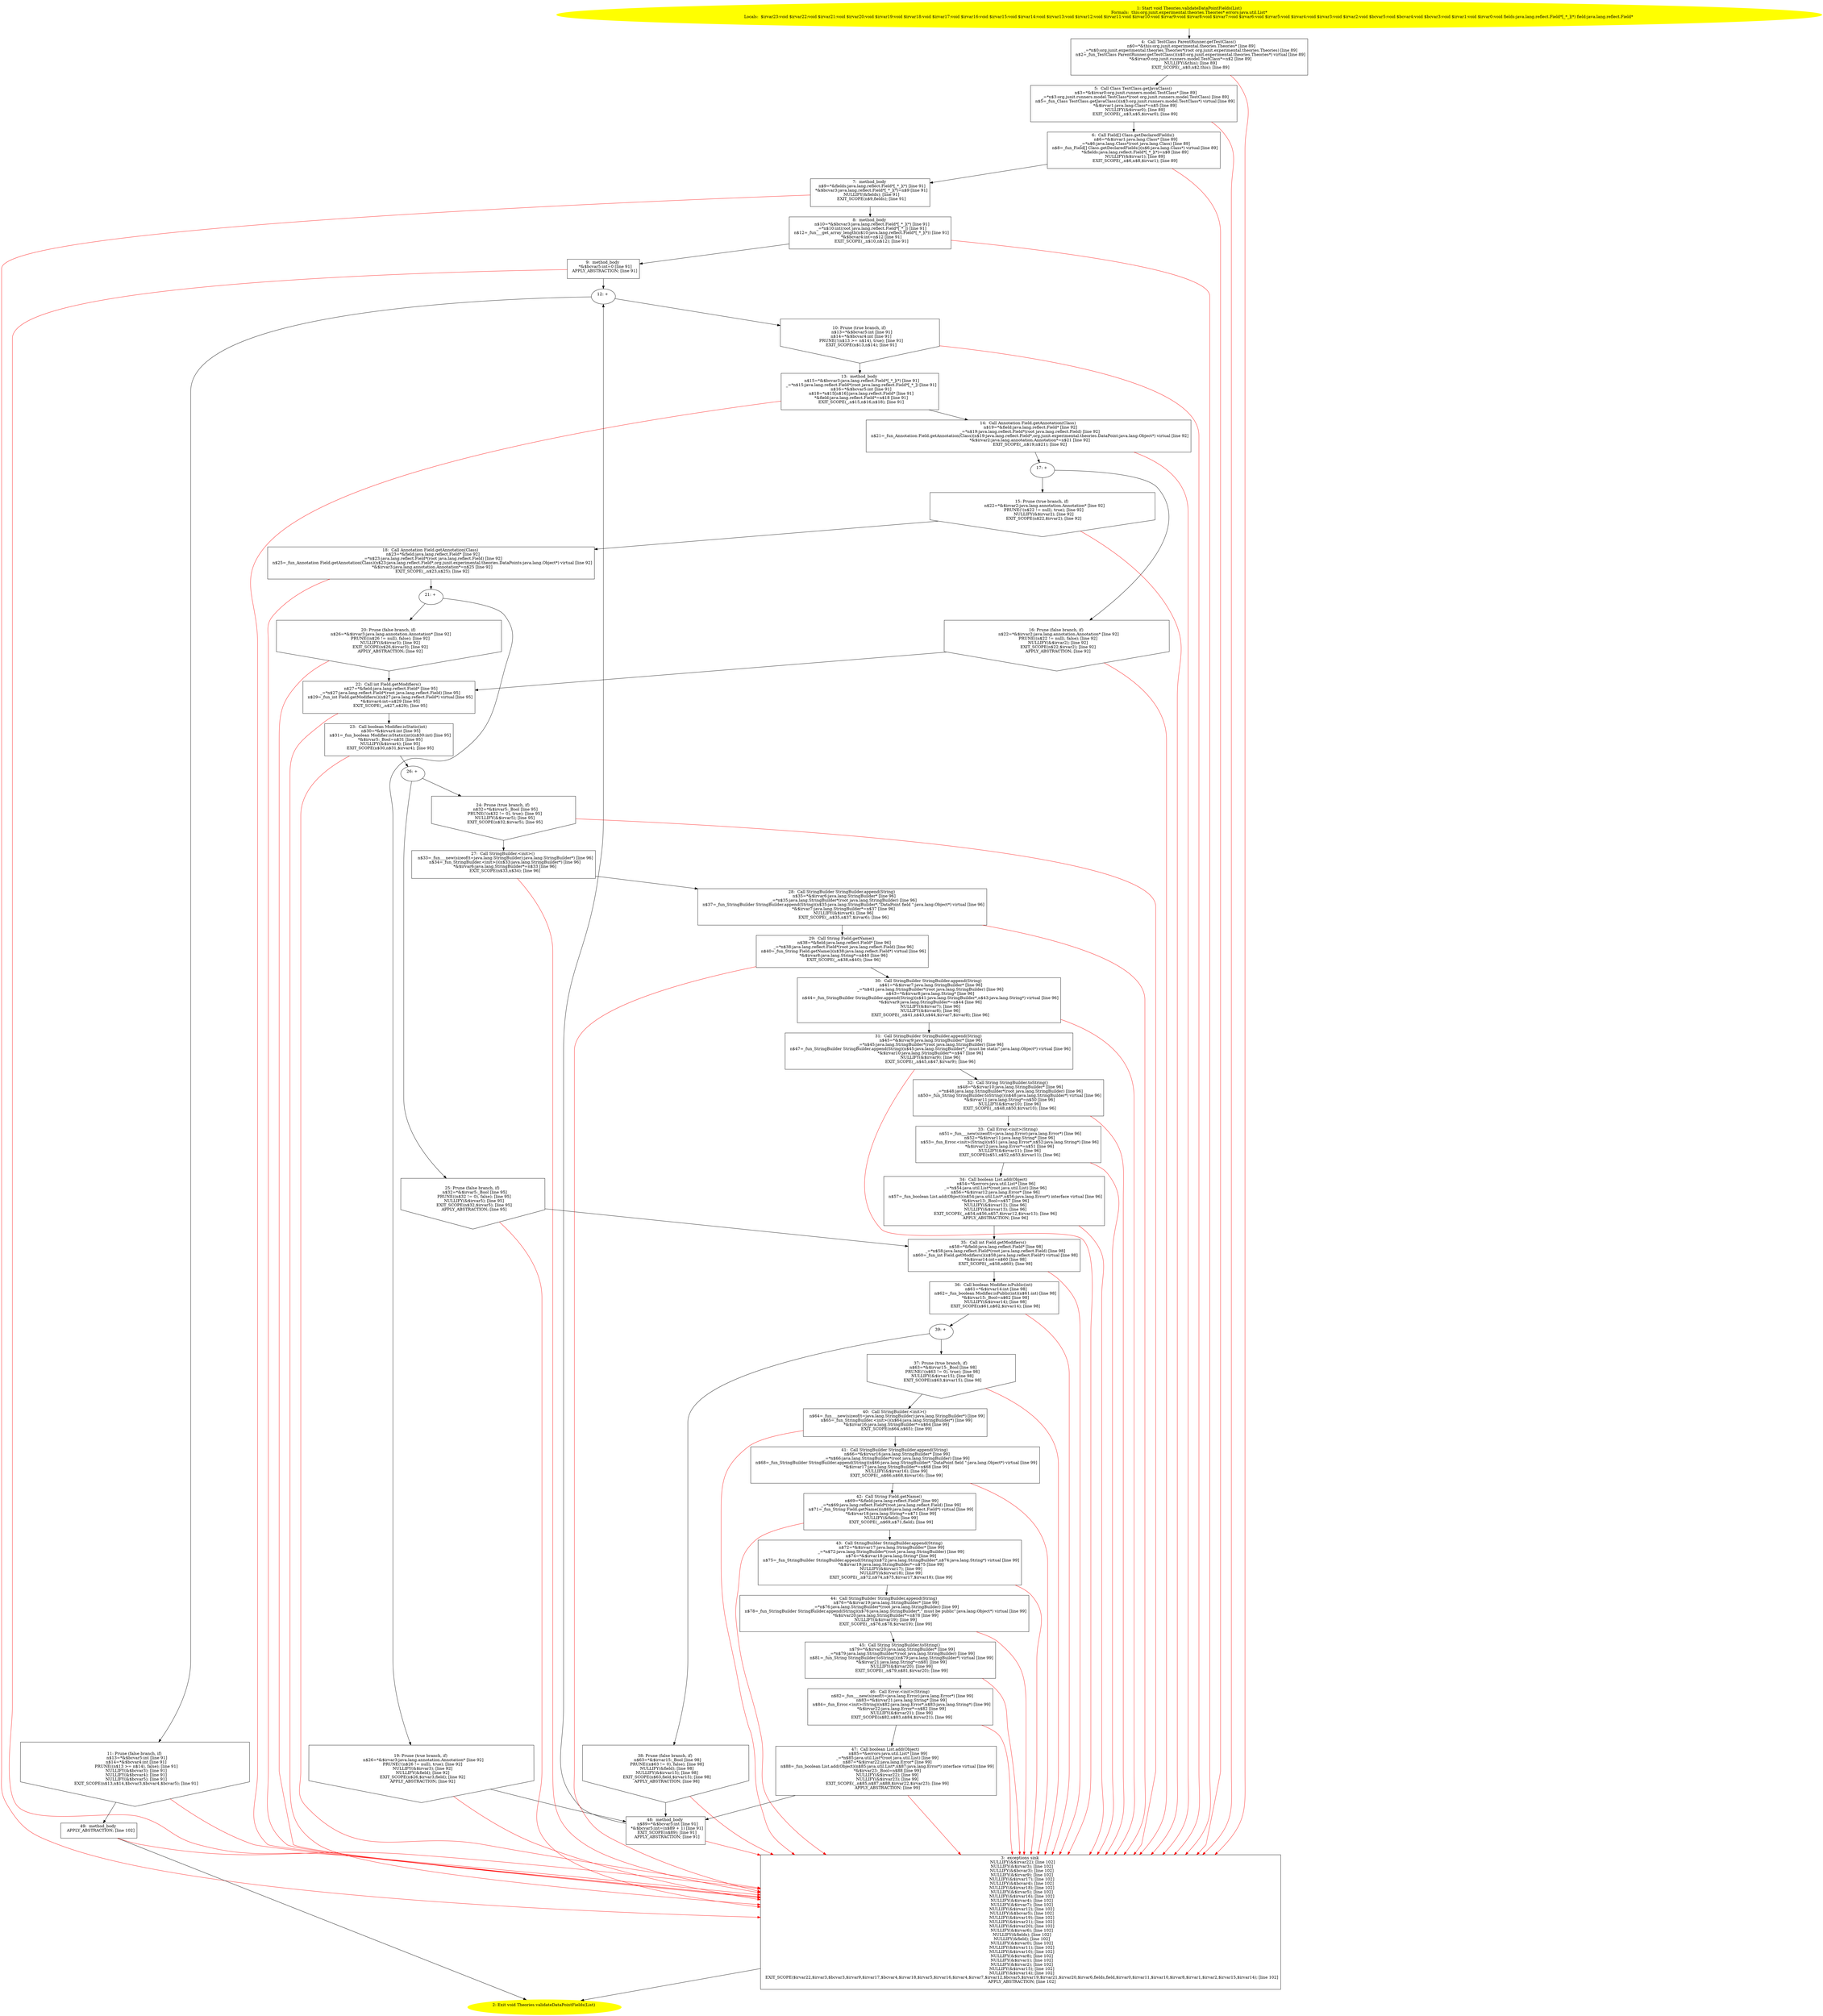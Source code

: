 /* @generated */
digraph cfg {
"org.junit.experimental.theories.Theories.validateDataPointFields(java.util.List):void.6a3f9ba61f1249be3d4357ea736ed35d_1" [label="1: Start void Theories.validateDataPointFields(List)\nFormals:  this:org.junit.experimental.theories.Theories* errors:java.util.List*\nLocals:  $irvar23:void $irvar22:void $irvar21:void $irvar20:void $irvar19:void $irvar18:void $irvar17:void $irvar16:void $irvar15:void $irvar14:void $irvar13:void $irvar12:void $irvar11:void $irvar10:void $irvar9:void $irvar8:void $irvar7:void $irvar6:void $irvar5:void $irvar4:void $irvar3:void $irvar2:void $bcvar5:void $bcvar4:void $bcvar3:void $irvar1:void $irvar0:void fields:java.lang.reflect.Field*[_*_](*) field:java.lang.reflect.Field* \n  " color=yellow style=filled]
	

	 "org.junit.experimental.theories.Theories.validateDataPointFields(java.util.List):void.6a3f9ba61f1249be3d4357ea736ed35d_1" -> "org.junit.experimental.theories.Theories.validateDataPointFields(java.util.List):void.6a3f9ba61f1249be3d4357ea736ed35d_4" ;
"org.junit.experimental.theories.Theories.validateDataPointFields(java.util.List):void.6a3f9ba61f1249be3d4357ea736ed35d_2" [label="2: Exit void Theories.validateDataPointFields(List) \n  " color=yellow style=filled]
	

"org.junit.experimental.theories.Theories.validateDataPointFields(java.util.List):void.6a3f9ba61f1249be3d4357ea736ed35d_3" [label="3:  exceptions sink \n   NULLIFY(&$irvar22); [line 102]\n  NULLIFY(&$irvar3); [line 102]\n  NULLIFY(&$bcvar3); [line 102]\n  NULLIFY(&$irvar9); [line 102]\n  NULLIFY(&$irvar17); [line 102]\n  NULLIFY(&$bcvar4); [line 102]\n  NULLIFY(&$irvar18); [line 102]\n  NULLIFY(&$irvar5); [line 102]\n  NULLIFY(&$irvar16); [line 102]\n  NULLIFY(&$irvar4); [line 102]\n  NULLIFY(&$irvar7); [line 102]\n  NULLIFY(&$irvar12); [line 102]\n  NULLIFY(&$bcvar5); [line 102]\n  NULLIFY(&$irvar19); [line 102]\n  NULLIFY(&$irvar21); [line 102]\n  NULLIFY(&$irvar20); [line 102]\n  NULLIFY(&$irvar6); [line 102]\n  NULLIFY(&fields); [line 102]\n  NULLIFY(&field); [line 102]\n  NULLIFY(&$irvar0); [line 102]\n  NULLIFY(&$irvar11); [line 102]\n  NULLIFY(&$irvar10); [line 102]\n  NULLIFY(&$irvar8); [line 102]\n  NULLIFY(&$irvar1); [line 102]\n  NULLIFY(&$irvar2); [line 102]\n  NULLIFY(&$irvar15); [line 102]\n  NULLIFY(&$irvar14); [line 102]\n  EXIT_SCOPE($irvar22,$irvar3,$bcvar3,$irvar9,$irvar17,$bcvar4,$irvar18,$irvar5,$irvar16,$irvar4,$irvar7,$irvar12,$bcvar5,$irvar19,$irvar21,$irvar20,$irvar6,fields,field,$irvar0,$irvar11,$irvar10,$irvar8,$irvar1,$irvar2,$irvar15,$irvar14); [line 102]\n  APPLY_ABSTRACTION; [line 102]\n " shape="box"]
	

	 "org.junit.experimental.theories.Theories.validateDataPointFields(java.util.List):void.6a3f9ba61f1249be3d4357ea736ed35d_3" -> "org.junit.experimental.theories.Theories.validateDataPointFields(java.util.List):void.6a3f9ba61f1249be3d4357ea736ed35d_2" ;
"org.junit.experimental.theories.Theories.validateDataPointFields(java.util.List):void.6a3f9ba61f1249be3d4357ea736ed35d_4" [label="4:  Call TestClass ParentRunner.getTestClass() \n   n$0=*&this:org.junit.experimental.theories.Theories* [line 89]\n  _=*n$0:org.junit.experimental.theories.Theories*(root org.junit.experimental.theories.Theories) [line 89]\n  n$2=_fun_TestClass ParentRunner.getTestClass()(n$0:org.junit.experimental.theories.Theories*) virtual [line 89]\n  *&$irvar0:org.junit.runners.model.TestClass*=n$2 [line 89]\n  NULLIFY(&this); [line 89]\n  EXIT_SCOPE(_,n$0,n$2,this); [line 89]\n " shape="box"]
	

	 "org.junit.experimental.theories.Theories.validateDataPointFields(java.util.List):void.6a3f9ba61f1249be3d4357ea736ed35d_4" -> "org.junit.experimental.theories.Theories.validateDataPointFields(java.util.List):void.6a3f9ba61f1249be3d4357ea736ed35d_5" ;
	 "org.junit.experimental.theories.Theories.validateDataPointFields(java.util.List):void.6a3f9ba61f1249be3d4357ea736ed35d_4" -> "org.junit.experimental.theories.Theories.validateDataPointFields(java.util.List):void.6a3f9ba61f1249be3d4357ea736ed35d_3" [color="red" ];
"org.junit.experimental.theories.Theories.validateDataPointFields(java.util.List):void.6a3f9ba61f1249be3d4357ea736ed35d_5" [label="5:  Call Class TestClass.getJavaClass() \n   n$3=*&$irvar0:org.junit.runners.model.TestClass* [line 89]\n  _=*n$3:org.junit.runners.model.TestClass*(root org.junit.runners.model.TestClass) [line 89]\n  n$5=_fun_Class TestClass.getJavaClass()(n$3:org.junit.runners.model.TestClass*) virtual [line 89]\n  *&$irvar1:java.lang.Class*=n$5 [line 89]\n  NULLIFY(&$irvar0); [line 89]\n  EXIT_SCOPE(_,n$3,n$5,$irvar0); [line 89]\n " shape="box"]
	

	 "org.junit.experimental.theories.Theories.validateDataPointFields(java.util.List):void.6a3f9ba61f1249be3d4357ea736ed35d_5" -> "org.junit.experimental.theories.Theories.validateDataPointFields(java.util.List):void.6a3f9ba61f1249be3d4357ea736ed35d_6" ;
	 "org.junit.experimental.theories.Theories.validateDataPointFields(java.util.List):void.6a3f9ba61f1249be3d4357ea736ed35d_5" -> "org.junit.experimental.theories.Theories.validateDataPointFields(java.util.List):void.6a3f9ba61f1249be3d4357ea736ed35d_3" [color="red" ];
"org.junit.experimental.theories.Theories.validateDataPointFields(java.util.List):void.6a3f9ba61f1249be3d4357ea736ed35d_6" [label="6:  Call Field[] Class.getDeclaredFields() \n   n$6=*&$irvar1:java.lang.Class* [line 89]\n  _=*n$6:java.lang.Class*(root java.lang.Class) [line 89]\n  n$8=_fun_Field[] Class.getDeclaredFields()(n$6:java.lang.Class*) virtual [line 89]\n  *&fields:java.lang.reflect.Field*[_*_](*)=n$8 [line 89]\n  NULLIFY(&$irvar1); [line 89]\n  EXIT_SCOPE(_,n$6,n$8,$irvar1); [line 89]\n " shape="box"]
	

	 "org.junit.experimental.theories.Theories.validateDataPointFields(java.util.List):void.6a3f9ba61f1249be3d4357ea736ed35d_6" -> "org.junit.experimental.theories.Theories.validateDataPointFields(java.util.List):void.6a3f9ba61f1249be3d4357ea736ed35d_7" ;
	 "org.junit.experimental.theories.Theories.validateDataPointFields(java.util.List):void.6a3f9ba61f1249be3d4357ea736ed35d_6" -> "org.junit.experimental.theories.Theories.validateDataPointFields(java.util.List):void.6a3f9ba61f1249be3d4357ea736ed35d_3" [color="red" ];
"org.junit.experimental.theories.Theories.validateDataPointFields(java.util.List):void.6a3f9ba61f1249be3d4357ea736ed35d_7" [label="7:  method_body \n   n$9=*&fields:java.lang.reflect.Field*[_*_](*) [line 91]\n  *&$bcvar3:java.lang.reflect.Field*[_*_](*)=n$9 [line 91]\n  NULLIFY(&fields); [line 91]\n  EXIT_SCOPE(n$9,fields); [line 91]\n " shape="box"]
	

	 "org.junit.experimental.theories.Theories.validateDataPointFields(java.util.List):void.6a3f9ba61f1249be3d4357ea736ed35d_7" -> "org.junit.experimental.theories.Theories.validateDataPointFields(java.util.List):void.6a3f9ba61f1249be3d4357ea736ed35d_8" ;
	 "org.junit.experimental.theories.Theories.validateDataPointFields(java.util.List):void.6a3f9ba61f1249be3d4357ea736ed35d_7" -> "org.junit.experimental.theories.Theories.validateDataPointFields(java.util.List):void.6a3f9ba61f1249be3d4357ea736ed35d_3" [color="red" ];
"org.junit.experimental.theories.Theories.validateDataPointFields(java.util.List):void.6a3f9ba61f1249be3d4357ea736ed35d_8" [label="8:  method_body \n   n$10=*&$bcvar3:java.lang.reflect.Field*[_*_](*) [line 91]\n  _=*n$10:int(root java.lang.reflect.Field*[_*_]) [line 91]\n  n$12=_fun___get_array_length(n$10:java.lang.reflect.Field*[_*_](*)) [line 91]\n  *&$bcvar4:int=n$12 [line 91]\n  EXIT_SCOPE(_,n$10,n$12); [line 91]\n " shape="box"]
	

	 "org.junit.experimental.theories.Theories.validateDataPointFields(java.util.List):void.6a3f9ba61f1249be3d4357ea736ed35d_8" -> "org.junit.experimental.theories.Theories.validateDataPointFields(java.util.List):void.6a3f9ba61f1249be3d4357ea736ed35d_9" ;
	 "org.junit.experimental.theories.Theories.validateDataPointFields(java.util.List):void.6a3f9ba61f1249be3d4357ea736ed35d_8" -> "org.junit.experimental.theories.Theories.validateDataPointFields(java.util.List):void.6a3f9ba61f1249be3d4357ea736ed35d_3" [color="red" ];
"org.junit.experimental.theories.Theories.validateDataPointFields(java.util.List):void.6a3f9ba61f1249be3d4357ea736ed35d_9" [label="9:  method_body \n   *&$bcvar5:int=0 [line 91]\n  APPLY_ABSTRACTION; [line 91]\n " shape="box"]
	

	 "org.junit.experimental.theories.Theories.validateDataPointFields(java.util.List):void.6a3f9ba61f1249be3d4357ea736ed35d_9" -> "org.junit.experimental.theories.Theories.validateDataPointFields(java.util.List):void.6a3f9ba61f1249be3d4357ea736ed35d_12" ;
	 "org.junit.experimental.theories.Theories.validateDataPointFields(java.util.List):void.6a3f9ba61f1249be3d4357ea736ed35d_9" -> "org.junit.experimental.theories.Theories.validateDataPointFields(java.util.List):void.6a3f9ba61f1249be3d4357ea736ed35d_3" [color="red" ];
"org.junit.experimental.theories.Theories.validateDataPointFields(java.util.List):void.6a3f9ba61f1249be3d4357ea736ed35d_10" [label="10: Prune (true branch, if) \n   n$13=*&$bcvar5:int [line 91]\n  n$14=*&$bcvar4:int [line 91]\n  PRUNE(!(n$13 >= n$14), true); [line 91]\n  EXIT_SCOPE(n$13,n$14); [line 91]\n " shape="invhouse"]
	

	 "org.junit.experimental.theories.Theories.validateDataPointFields(java.util.List):void.6a3f9ba61f1249be3d4357ea736ed35d_10" -> "org.junit.experimental.theories.Theories.validateDataPointFields(java.util.List):void.6a3f9ba61f1249be3d4357ea736ed35d_13" ;
	 "org.junit.experimental.theories.Theories.validateDataPointFields(java.util.List):void.6a3f9ba61f1249be3d4357ea736ed35d_10" -> "org.junit.experimental.theories.Theories.validateDataPointFields(java.util.List):void.6a3f9ba61f1249be3d4357ea736ed35d_3" [color="red" ];
"org.junit.experimental.theories.Theories.validateDataPointFields(java.util.List):void.6a3f9ba61f1249be3d4357ea736ed35d_11" [label="11: Prune (false branch, if) \n   n$13=*&$bcvar5:int [line 91]\n  n$14=*&$bcvar4:int [line 91]\n  PRUNE((n$13 >= n$14), false); [line 91]\n  NULLIFY(&$bcvar3); [line 91]\n  NULLIFY(&$bcvar4); [line 91]\n  NULLIFY(&$bcvar5); [line 91]\n  EXIT_SCOPE(n$13,n$14,$bcvar3,$bcvar4,$bcvar5); [line 91]\n " shape="invhouse"]
	

	 "org.junit.experimental.theories.Theories.validateDataPointFields(java.util.List):void.6a3f9ba61f1249be3d4357ea736ed35d_11" -> "org.junit.experimental.theories.Theories.validateDataPointFields(java.util.List):void.6a3f9ba61f1249be3d4357ea736ed35d_49" ;
	 "org.junit.experimental.theories.Theories.validateDataPointFields(java.util.List):void.6a3f9ba61f1249be3d4357ea736ed35d_11" -> "org.junit.experimental.theories.Theories.validateDataPointFields(java.util.List):void.6a3f9ba61f1249be3d4357ea736ed35d_3" [color="red" ];
"org.junit.experimental.theories.Theories.validateDataPointFields(java.util.List):void.6a3f9ba61f1249be3d4357ea736ed35d_12" [label="12: + \n  " ]
	

	 "org.junit.experimental.theories.Theories.validateDataPointFields(java.util.List):void.6a3f9ba61f1249be3d4357ea736ed35d_12" -> "org.junit.experimental.theories.Theories.validateDataPointFields(java.util.List):void.6a3f9ba61f1249be3d4357ea736ed35d_10" ;
	 "org.junit.experimental.theories.Theories.validateDataPointFields(java.util.List):void.6a3f9ba61f1249be3d4357ea736ed35d_12" -> "org.junit.experimental.theories.Theories.validateDataPointFields(java.util.List):void.6a3f9ba61f1249be3d4357ea736ed35d_11" ;
"org.junit.experimental.theories.Theories.validateDataPointFields(java.util.List):void.6a3f9ba61f1249be3d4357ea736ed35d_13" [label="13:  method_body \n   n$15=*&$bcvar3:java.lang.reflect.Field*[_*_](*) [line 91]\n  _=*n$15:java.lang.reflect.Field*(root java.lang.reflect.Field*[_*_]) [line 91]\n  n$16=*&$bcvar5:int [line 91]\n  n$18=*n$15[n$16]:java.lang.reflect.Field* [line 91]\n  *&field:java.lang.reflect.Field*=n$18 [line 91]\n  EXIT_SCOPE(_,n$15,n$16,n$18); [line 91]\n " shape="box"]
	

	 "org.junit.experimental.theories.Theories.validateDataPointFields(java.util.List):void.6a3f9ba61f1249be3d4357ea736ed35d_13" -> "org.junit.experimental.theories.Theories.validateDataPointFields(java.util.List):void.6a3f9ba61f1249be3d4357ea736ed35d_14" ;
	 "org.junit.experimental.theories.Theories.validateDataPointFields(java.util.List):void.6a3f9ba61f1249be3d4357ea736ed35d_13" -> "org.junit.experimental.theories.Theories.validateDataPointFields(java.util.List):void.6a3f9ba61f1249be3d4357ea736ed35d_3" [color="red" ];
"org.junit.experimental.theories.Theories.validateDataPointFields(java.util.List):void.6a3f9ba61f1249be3d4357ea736ed35d_14" [label="14:  Call Annotation Field.getAnnotation(Class) \n   n$19=*&field:java.lang.reflect.Field* [line 92]\n  _=*n$19:java.lang.reflect.Field*(root java.lang.reflect.Field) [line 92]\n  n$21=_fun_Annotation Field.getAnnotation(Class)(n$19:java.lang.reflect.Field*,org.junit.experimental.theories.DataPoint:java.lang.Object*) virtual [line 92]\n  *&$irvar2:java.lang.annotation.Annotation*=n$21 [line 92]\n  EXIT_SCOPE(_,n$19,n$21); [line 92]\n " shape="box"]
	

	 "org.junit.experimental.theories.Theories.validateDataPointFields(java.util.List):void.6a3f9ba61f1249be3d4357ea736ed35d_14" -> "org.junit.experimental.theories.Theories.validateDataPointFields(java.util.List):void.6a3f9ba61f1249be3d4357ea736ed35d_17" ;
	 "org.junit.experimental.theories.Theories.validateDataPointFields(java.util.List):void.6a3f9ba61f1249be3d4357ea736ed35d_14" -> "org.junit.experimental.theories.Theories.validateDataPointFields(java.util.List):void.6a3f9ba61f1249be3d4357ea736ed35d_3" [color="red" ];
"org.junit.experimental.theories.Theories.validateDataPointFields(java.util.List):void.6a3f9ba61f1249be3d4357ea736ed35d_15" [label="15: Prune (true branch, if) \n   n$22=*&$irvar2:java.lang.annotation.Annotation* [line 92]\n  PRUNE(!(n$22 != null), true); [line 92]\n  NULLIFY(&$irvar2); [line 92]\n  EXIT_SCOPE(n$22,$irvar2); [line 92]\n " shape="invhouse"]
	

	 "org.junit.experimental.theories.Theories.validateDataPointFields(java.util.List):void.6a3f9ba61f1249be3d4357ea736ed35d_15" -> "org.junit.experimental.theories.Theories.validateDataPointFields(java.util.List):void.6a3f9ba61f1249be3d4357ea736ed35d_18" ;
	 "org.junit.experimental.theories.Theories.validateDataPointFields(java.util.List):void.6a3f9ba61f1249be3d4357ea736ed35d_15" -> "org.junit.experimental.theories.Theories.validateDataPointFields(java.util.List):void.6a3f9ba61f1249be3d4357ea736ed35d_3" [color="red" ];
"org.junit.experimental.theories.Theories.validateDataPointFields(java.util.List):void.6a3f9ba61f1249be3d4357ea736ed35d_16" [label="16: Prune (false branch, if) \n   n$22=*&$irvar2:java.lang.annotation.Annotation* [line 92]\n  PRUNE((n$22 != null), false); [line 92]\n  NULLIFY(&$irvar2); [line 92]\n  EXIT_SCOPE(n$22,$irvar2); [line 92]\n  APPLY_ABSTRACTION; [line 92]\n " shape="invhouse"]
	

	 "org.junit.experimental.theories.Theories.validateDataPointFields(java.util.List):void.6a3f9ba61f1249be3d4357ea736ed35d_16" -> "org.junit.experimental.theories.Theories.validateDataPointFields(java.util.List):void.6a3f9ba61f1249be3d4357ea736ed35d_22" ;
	 "org.junit.experimental.theories.Theories.validateDataPointFields(java.util.List):void.6a3f9ba61f1249be3d4357ea736ed35d_16" -> "org.junit.experimental.theories.Theories.validateDataPointFields(java.util.List):void.6a3f9ba61f1249be3d4357ea736ed35d_3" [color="red" ];
"org.junit.experimental.theories.Theories.validateDataPointFields(java.util.List):void.6a3f9ba61f1249be3d4357ea736ed35d_17" [label="17: + \n  " ]
	

	 "org.junit.experimental.theories.Theories.validateDataPointFields(java.util.List):void.6a3f9ba61f1249be3d4357ea736ed35d_17" -> "org.junit.experimental.theories.Theories.validateDataPointFields(java.util.List):void.6a3f9ba61f1249be3d4357ea736ed35d_15" ;
	 "org.junit.experimental.theories.Theories.validateDataPointFields(java.util.List):void.6a3f9ba61f1249be3d4357ea736ed35d_17" -> "org.junit.experimental.theories.Theories.validateDataPointFields(java.util.List):void.6a3f9ba61f1249be3d4357ea736ed35d_16" ;
"org.junit.experimental.theories.Theories.validateDataPointFields(java.util.List):void.6a3f9ba61f1249be3d4357ea736ed35d_18" [label="18:  Call Annotation Field.getAnnotation(Class) \n   n$23=*&field:java.lang.reflect.Field* [line 92]\n  _=*n$23:java.lang.reflect.Field*(root java.lang.reflect.Field) [line 92]\n  n$25=_fun_Annotation Field.getAnnotation(Class)(n$23:java.lang.reflect.Field*,org.junit.experimental.theories.DataPoints:java.lang.Object*) virtual [line 92]\n  *&$irvar3:java.lang.annotation.Annotation*=n$25 [line 92]\n  EXIT_SCOPE(_,n$23,n$25); [line 92]\n " shape="box"]
	

	 "org.junit.experimental.theories.Theories.validateDataPointFields(java.util.List):void.6a3f9ba61f1249be3d4357ea736ed35d_18" -> "org.junit.experimental.theories.Theories.validateDataPointFields(java.util.List):void.6a3f9ba61f1249be3d4357ea736ed35d_21" ;
	 "org.junit.experimental.theories.Theories.validateDataPointFields(java.util.List):void.6a3f9ba61f1249be3d4357ea736ed35d_18" -> "org.junit.experimental.theories.Theories.validateDataPointFields(java.util.List):void.6a3f9ba61f1249be3d4357ea736ed35d_3" [color="red" ];
"org.junit.experimental.theories.Theories.validateDataPointFields(java.util.List):void.6a3f9ba61f1249be3d4357ea736ed35d_19" [label="19: Prune (true branch, if) \n   n$26=*&$irvar3:java.lang.annotation.Annotation* [line 92]\n  PRUNE(!(n$26 != null), true); [line 92]\n  NULLIFY(&$irvar3); [line 92]\n  NULLIFY(&field); [line 92]\n  EXIT_SCOPE(n$26,$irvar3,field); [line 92]\n  APPLY_ABSTRACTION; [line 92]\n " shape="invhouse"]
	

	 "org.junit.experimental.theories.Theories.validateDataPointFields(java.util.List):void.6a3f9ba61f1249be3d4357ea736ed35d_19" -> "org.junit.experimental.theories.Theories.validateDataPointFields(java.util.List):void.6a3f9ba61f1249be3d4357ea736ed35d_48" ;
	 "org.junit.experimental.theories.Theories.validateDataPointFields(java.util.List):void.6a3f9ba61f1249be3d4357ea736ed35d_19" -> "org.junit.experimental.theories.Theories.validateDataPointFields(java.util.List):void.6a3f9ba61f1249be3d4357ea736ed35d_3" [color="red" ];
"org.junit.experimental.theories.Theories.validateDataPointFields(java.util.List):void.6a3f9ba61f1249be3d4357ea736ed35d_20" [label="20: Prune (false branch, if) \n   n$26=*&$irvar3:java.lang.annotation.Annotation* [line 92]\n  PRUNE((n$26 != null), false); [line 92]\n  NULLIFY(&$irvar3); [line 92]\n  EXIT_SCOPE(n$26,$irvar3); [line 92]\n  APPLY_ABSTRACTION; [line 92]\n " shape="invhouse"]
	

	 "org.junit.experimental.theories.Theories.validateDataPointFields(java.util.List):void.6a3f9ba61f1249be3d4357ea736ed35d_20" -> "org.junit.experimental.theories.Theories.validateDataPointFields(java.util.List):void.6a3f9ba61f1249be3d4357ea736ed35d_22" ;
	 "org.junit.experimental.theories.Theories.validateDataPointFields(java.util.List):void.6a3f9ba61f1249be3d4357ea736ed35d_20" -> "org.junit.experimental.theories.Theories.validateDataPointFields(java.util.List):void.6a3f9ba61f1249be3d4357ea736ed35d_3" [color="red" ];
"org.junit.experimental.theories.Theories.validateDataPointFields(java.util.List):void.6a3f9ba61f1249be3d4357ea736ed35d_21" [label="21: + \n  " ]
	

	 "org.junit.experimental.theories.Theories.validateDataPointFields(java.util.List):void.6a3f9ba61f1249be3d4357ea736ed35d_21" -> "org.junit.experimental.theories.Theories.validateDataPointFields(java.util.List):void.6a3f9ba61f1249be3d4357ea736ed35d_19" ;
	 "org.junit.experimental.theories.Theories.validateDataPointFields(java.util.List):void.6a3f9ba61f1249be3d4357ea736ed35d_21" -> "org.junit.experimental.theories.Theories.validateDataPointFields(java.util.List):void.6a3f9ba61f1249be3d4357ea736ed35d_20" ;
"org.junit.experimental.theories.Theories.validateDataPointFields(java.util.List):void.6a3f9ba61f1249be3d4357ea736ed35d_22" [label="22:  Call int Field.getModifiers() \n   n$27=*&field:java.lang.reflect.Field* [line 95]\n  _=*n$27:java.lang.reflect.Field*(root java.lang.reflect.Field) [line 95]\n  n$29=_fun_int Field.getModifiers()(n$27:java.lang.reflect.Field*) virtual [line 95]\n  *&$irvar4:int=n$29 [line 95]\n  EXIT_SCOPE(_,n$27,n$29); [line 95]\n " shape="box"]
	

	 "org.junit.experimental.theories.Theories.validateDataPointFields(java.util.List):void.6a3f9ba61f1249be3d4357ea736ed35d_22" -> "org.junit.experimental.theories.Theories.validateDataPointFields(java.util.List):void.6a3f9ba61f1249be3d4357ea736ed35d_23" ;
	 "org.junit.experimental.theories.Theories.validateDataPointFields(java.util.List):void.6a3f9ba61f1249be3d4357ea736ed35d_22" -> "org.junit.experimental.theories.Theories.validateDataPointFields(java.util.List):void.6a3f9ba61f1249be3d4357ea736ed35d_3" [color="red" ];
"org.junit.experimental.theories.Theories.validateDataPointFields(java.util.List):void.6a3f9ba61f1249be3d4357ea736ed35d_23" [label="23:  Call boolean Modifier.isStatic(int) \n   n$30=*&$irvar4:int [line 95]\n  n$31=_fun_boolean Modifier.isStatic(int)(n$30:int) [line 95]\n  *&$irvar5:_Bool=n$31 [line 95]\n  NULLIFY(&$irvar4); [line 95]\n  EXIT_SCOPE(n$30,n$31,$irvar4); [line 95]\n " shape="box"]
	

	 "org.junit.experimental.theories.Theories.validateDataPointFields(java.util.List):void.6a3f9ba61f1249be3d4357ea736ed35d_23" -> "org.junit.experimental.theories.Theories.validateDataPointFields(java.util.List):void.6a3f9ba61f1249be3d4357ea736ed35d_26" ;
	 "org.junit.experimental.theories.Theories.validateDataPointFields(java.util.List):void.6a3f9ba61f1249be3d4357ea736ed35d_23" -> "org.junit.experimental.theories.Theories.validateDataPointFields(java.util.List):void.6a3f9ba61f1249be3d4357ea736ed35d_3" [color="red" ];
"org.junit.experimental.theories.Theories.validateDataPointFields(java.util.List):void.6a3f9ba61f1249be3d4357ea736ed35d_24" [label="24: Prune (true branch, if) \n   n$32=*&$irvar5:_Bool [line 95]\n  PRUNE(!(n$32 != 0), true); [line 95]\n  NULLIFY(&$irvar5); [line 95]\n  EXIT_SCOPE(n$32,$irvar5); [line 95]\n " shape="invhouse"]
	

	 "org.junit.experimental.theories.Theories.validateDataPointFields(java.util.List):void.6a3f9ba61f1249be3d4357ea736ed35d_24" -> "org.junit.experimental.theories.Theories.validateDataPointFields(java.util.List):void.6a3f9ba61f1249be3d4357ea736ed35d_27" ;
	 "org.junit.experimental.theories.Theories.validateDataPointFields(java.util.List):void.6a3f9ba61f1249be3d4357ea736ed35d_24" -> "org.junit.experimental.theories.Theories.validateDataPointFields(java.util.List):void.6a3f9ba61f1249be3d4357ea736ed35d_3" [color="red" ];
"org.junit.experimental.theories.Theories.validateDataPointFields(java.util.List):void.6a3f9ba61f1249be3d4357ea736ed35d_25" [label="25: Prune (false branch, if) \n   n$32=*&$irvar5:_Bool [line 95]\n  PRUNE((n$32 != 0), false); [line 95]\n  NULLIFY(&$irvar5); [line 95]\n  EXIT_SCOPE(n$32,$irvar5); [line 95]\n  APPLY_ABSTRACTION; [line 95]\n " shape="invhouse"]
	

	 "org.junit.experimental.theories.Theories.validateDataPointFields(java.util.List):void.6a3f9ba61f1249be3d4357ea736ed35d_25" -> "org.junit.experimental.theories.Theories.validateDataPointFields(java.util.List):void.6a3f9ba61f1249be3d4357ea736ed35d_35" ;
	 "org.junit.experimental.theories.Theories.validateDataPointFields(java.util.List):void.6a3f9ba61f1249be3d4357ea736ed35d_25" -> "org.junit.experimental.theories.Theories.validateDataPointFields(java.util.List):void.6a3f9ba61f1249be3d4357ea736ed35d_3" [color="red" ];
"org.junit.experimental.theories.Theories.validateDataPointFields(java.util.List):void.6a3f9ba61f1249be3d4357ea736ed35d_26" [label="26: + \n  " ]
	

	 "org.junit.experimental.theories.Theories.validateDataPointFields(java.util.List):void.6a3f9ba61f1249be3d4357ea736ed35d_26" -> "org.junit.experimental.theories.Theories.validateDataPointFields(java.util.List):void.6a3f9ba61f1249be3d4357ea736ed35d_24" ;
	 "org.junit.experimental.theories.Theories.validateDataPointFields(java.util.List):void.6a3f9ba61f1249be3d4357ea736ed35d_26" -> "org.junit.experimental.theories.Theories.validateDataPointFields(java.util.List):void.6a3f9ba61f1249be3d4357ea736ed35d_25" ;
"org.junit.experimental.theories.Theories.validateDataPointFields(java.util.List):void.6a3f9ba61f1249be3d4357ea736ed35d_27" [label="27:  Call StringBuilder.<init>() \n   n$33=_fun___new(sizeof(t=java.lang.StringBuilder):java.lang.StringBuilder*) [line 96]\n  n$34=_fun_StringBuilder.<init>()(n$33:java.lang.StringBuilder*) [line 96]\n  *&$irvar6:java.lang.StringBuilder*=n$33 [line 96]\n  EXIT_SCOPE(n$33,n$34); [line 96]\n " shape="box"]
	

	 "org.junit.experimental.theories.Theories.validateDataPointFields(java.util.List):void.6a3f9ba61f1249be3d4357ea736ed35d_27" -> "org.junit.experimental.theories.Theories.validateDataPointFields(java.util.List):void.6a3f9ba61f1249be3d4357ea736ed35d_28" ;
	 "org.junit.experimental.theories.Theories.validateDataPointFields(java.util.List):void.6a3f9ba61f1249be3d4357ea736ed35d_27" -> "org.junit.experimental.theories.Theories.validateDataPointFields(java.util.List):void.6a3f9ba61f1249be3d4357ea736ed35d_3" [color="red" ];
"org.junit.experimental.theories.Theories.validateDataPointFields(java.util.List):void.6a3f9ba61f1249be3d4357ea736ed35d_28" [label="28:  Call StringBuilder StringBuilder.append(String) \n   n$35=*&$irvar6:java.lang.StringBuilder* [line 96]\n  _=*n$35:java.lang.StringBuilder*(root java.lang.StringBuilder) [line 96]\n  n$37=_fun_StringBuilder StringBuilder.append(String)(n$35:java.lang.StringBuilder*,\"DataPoint field \":java.lang.Object*) virtual [line 96]\n  *&$irvar7:java.lang.StringBuilder*=n$37 [line 96]\n  NULLIFY(&$irvar6); [line 96]\n  EXIT_SCOPE(_,n$35,n$37,$irvar6); [line 96]\n " shape="box"]
	

	 "org.junit.experimental.theories.Theories.validateDataPointFields(java.util.List):void.6a3f9ba61f1249be3d4357ea736ed35d_28" -> "org.junit.experimental.theories.Theories.validateDataPointFields(java.util.List):void.6a3f9ba61f1249be3d4357ea736ed35d_29" ;
	 "org.junit.experimental.theories.Theories.validateDataPointFields(java.util.List):void.6a3f9ba61f1249be3d4357ea736ed35d_28" -> "org.junit.experimental.theories.Theories.validateDataPointFields(java.util.List):void.6a3f9ba61f1249be3d4357ea736ed35d_3" [color="red" ];
"org.junit.experimental.theories.Theories.validateDataPointFields(java.util.List):void.6a3f9ba61f1249be3d4357ea736ed35d_29" [label="29:  Call String Field.getName() \n   n$38=*&field:java.lang.reflect.Field* [line 96]\n  _=*n$38:java.lang.reflect.Field*(root java.lang.reflect.Field) [line 96]\n  n$40=_fun_String Field.getName()(n$38:java.lang.reflect.Field*) virtual [line 96]\n  *&$irvar8:java.lang.String*=n$40 [line 96]\n  EXIT_SCOPE(_,n$38,n$40); [line 96]\n " shape="box"]
	

	 "org.junit.experimental.theories.Theories.validateDataPointFields(java.util.List):void.6a3f9ba61f1249be3d4357ea736ed35d_29" -> "org.junit.experimental.theories.Theories.validateDataPointFields(java.util.List):void.6a3f9ba61f1249be3d4357ea736ed35d_30" ;
	 "org.junit.experimental.theories.Theories.validateDataPointFields(java.util.List):void.6a3f9ba61f1249be3d4357ea736ed35d_29" -> "org.junit.experimental.theories.Theories.validateDataPointFields(java.util.List):void.6a3f9ba61f1249be3d4357ea736ed35d_3" [color="red" ];
"org.junit.experimental.theories.Theories.validateDataPointFields(java.util.List):void.6a3f9ba61f1249be3d4357ea736ed35d_30" [label="30:  Call StringBuilder StringBuilder.append(String) \n   n$41=*&$irvar7:java.lang.StringBuilder* [line 96]\n  _=*n$41:java.lang.StringBuilder*(root java.lang.StringBuilder) [line 96]\n  n$43=*&$irvar8:java.lang.String* [line 96]\n  n$44=_fun_StringBuilder StringBuilder.append(String)(n$41:java.lang.StringBuilder*,n$43:java.lang.String*) virtual [line 96]\n  *&$irvar9:java.lang.StringBuilder*=n$44 [line 96]\n  NULLIFY(&$irvar7); [line 96]\n  NULLIFY(&$irvar8); [line 96]\n  EXIT_SCOPE(_,n$41,n$43,n$44,$irvar7,$irvar8); [line 96]\n " shape="box"]
	

	 "org.junit.experimental.theories.Theories.validateDataPointFields(java.util.List):void.6a3f9ba61f1249be3d4357ea736ed35d_30" -> "org.junit.experimental.theories.Theories.validateDataPointFields(java.util.List):void.6a3f9ba61f1249be3d4357ea736ed35d_31" ;
	 "org.junit.experimental.theories.Theories.validateDataPointFields(java.util.List):void.6a3f9ba61f1249be3d4357ea736ed35d_30" -> "org.junit.experimental.theories.Theories.validateDataPointFields(java.util.List):void.6a3f9ba61f1249be3d4357ea736ed35d_3" [color="red" ];
"org.junit.experimental.theories.Theories.validateDataPointFields(java.util.List):void.6a3f9ba61f1249be3d4357ea736ed35d_31" [label="31:  Call StringBuilder StringBuilder.append(String) \n   n$45=*&$irvar9:java.lang.StringBuilder* [line 96]\n  _=*n$45:java.lang.StringBuilder*(root java.lang.StringBuilder) [line 96]\n  n$47=_fun_StringBuilder StringBuilder.append(String)(n$45:java.lang.StringBuilder*,\" must be static\":java.lang.Object*) virtual [line 96]\n  *&$irvar10:java.lang.StringBuilder*=n$47 [line 96]\n  NULLIFY(&$irvar9); [line 96]\n  EXIT_SCOPE(_,n$45,n$47,$irvar9); [line 96]\n " shape="box"]
	

	 "org.junit.experimental.theories.Theories.validateDataPointFields(java.util.List):void.6a3f9ba61f1249be3d4357ea736ed35d_31" -> "org.junit.experimental.theories.Theories.validateDataPointFields(java.util.List):void.6a3f9ba61f1249be3d4357ea736ed35d_32" ;
	 "org.junit.experimental.theories.Theories.validateDataPointFields(java.util.List):void.6a3f9ba61f1249be3d4357ea736ed35d_31" -> "org.junit.experimental.theories.Theories.validateDataPointFields(java.util.List):void.6a3f9ba61f1249be3d4357ea736ed35d_3" [color="red" ];
"org.junit.experimental.theories.Theories.validateDataPointFields(java.util.List):void.6a3f9ba61f1249be3d4357ea736ed35d_32" [label="32:  Call String StringBuilder.toString() \n   n$48=*&$irvar10:java.lang.StringBuilder* [line 96]\n  _=*n$48:java.lang.StringBuilder*(root java.lang.StringBuilder) [line 96]\n  n$50=_fun_String StringBuilder.toString()(n$48:java.lang.StringBuilder*) virtual [line 96]\n  *&$irvar11:java.lang.String*=n$50 [line 96]\n  NULLIFY(&$irvar10); [line 96]\n  EXIT_SCOPE(_,n$48,n$50,$irvar10); [line 96]\n " shape="box"]
	

	 "org.junit.experimental.theories.Theories.validateDataPointFields(java.util.List):void.6a3f9ba61f1249be3d4357ea736ed35d_32" -> "org.junit.experimental.theories.Theories.validateDataPointFields(java.util.List):void.6a3f9ba61f1249be3d4357ea736ed35d_33" ;
	 "org.junit.experimental.theories.Theories.validateDataPointFields(java.util.List):void.6a3f9ba61f1249be3d4357ea736ed35d_32" -> "org.junit.experimental.theories.Theories.validateDataPointFields(java.util.List):void.6a3f9ba61f1249be3d4357ea736ed35d_3" [color="red" ];
"org.junit.experimental.theories.Theories.validateDataPointFields(java.util.List):void.6a3f9ba61f1249be3d4357ea736ed35d_33" [label="33:  Call Error.<init>(String) \n   n$51=_fun___new(sizeof(t=java.lang.Error):java.lang.Error*) [line 96]\n  n$52=*&$irvar11:java.lang.String* [line 96]\n  n$53=_fun_Error.<init>(String)(n$51:java.lang.Error*,n$52:java.lang.String*) [line 96]\n  *&$irvar12:java.lang.Error*=n$51 [line 96]\n  NULLIFY(&$irvar11); [line 96]\n  EXIT_SCOPE(n$51,n$52,n$53,$irvar11); [line 96]\n " shape="box"]
	

	 "org.junit.experimental.theories.Theories.validateDataPointFields(java.util.List):void.6a3f9ba61f1249be3d4357ea736ed35d_33" -> "org.junit.experimental.theories.Theories.validateDataPointFields(java.util.List):void.6a3f9ba61f1249be3d4357ea736ed35d_34" ;
	 "org.junit.experimental.theories.Theories.validateDataPointFields(java.util.List):void.6a3f9ba61f1249be3d4357ea736ed35d_33" -> "org.junit.experimental.theories.Theories.validateDataPointFields(java.util.List):void.6a3f9ba61f1249be3d4357ea736ed35d_3" [color="red" ];
"org.junit.experimental.theories.Theories.validateDataPointFields(java.util.List):void.6a3f9ba61f1249be3d4357ea736ed35d_34" [label="34:  Call boolean List.add(Object) \n   n$54=*&errors:java.util.List* [line 96]\n  _=*n$54:java.util.List*(root java.util.List) [line 96]\n  n$56=*&$irvar12:java.lang.Error* [line 96]\n  n$57=_fun_boolean List.add(Object)(n$54:java.util.List*,n$56:java.lang.Error*) interface virtual [line 96]\n  *&$irvar13:_Bool=n$57 [line 96]\n  NULLIFY(&$irvar12); [line 96]\n  NULLIFY(&$irvar13); [line 96]\n  EXIT_SCOPE(_,n$54,n$56,n$57,$irvar12,$irvar13); [line 96]\n  APPLY_ABSTRACTION; [line 96]\n " shape="box"]
	

	 "org.junit.experimental.theories.Theories.validateDataPointFields(java.util.List):void.6a3f9ba61f1249be3d4357ea736ed35d_34" -> "org.junit.experimental.theories.Theories.validateDataPointFields(java.util.List):void.6a3f9ba61f1249be3d4357ea736ed35d_35" ;
	 "org.junit.experimental.theories.Theories.validateDataPointFields(java.util.List):void.6a3f9ba61f1249be3d4357ea736ed35d_34" -> "org.junit.experimental.theories.Theories.validateDataPointFields(java.util.List):void.6a3f9ba61f1249be3d4357ea736ed35d_3" [color="red" ];
"org.junit.experimental.theories.Theories.validateDataPointFields(java.util.List):void.6a3f9ba61f1249be3d4357ea736ed35d_35" [label="35:  Call int Field.getModifiers() \n   n$58=*&field:java.lang.reflect.Field* [line 98]\n  _=*n$58:java.lang.reflect.Field*(root java.lang.reflect.Field) [line 98]\n  n$60=_fun_int Field.getModifiers()(n$58:java.lang.reflect.Field*) virtual [line 98]\n  *&$irvar14:int=n$60 [line 98]\n  EXIT_SCOPE(_,n$58,n$60); [line 98]\n " shape="box"]
	

	 "org.junit.experimental.theories.Theories.validateDataPointFields(java.util.List):void.6a3f9ba61f1249be3d4357ea736ed35d_35" -> "org.junit.experimental.theories.Theories.validateDataPointFields(java.util.List):void.6a3f9ba61f1249be3d4357ea736ed35d_36" ;
	 "org.junit.experimental.theories.Theories.validateDataPointFields(java.util.List):void.6a3f9ba61f1249be3d4357ea736ed35d_35" -> "org.junit.experimental.theories.Theories.validateDataPointFields(java.util.List):void.6a3f9ba61f1249be3d4357ea736ed35d_3" [color="red" ];
"org.junit.experimental.theories.Theories.validateDataPointFields(java.util.List):void.6a3f9ba61f1249be3d4357ea736ed35d_36" [label="36:  Call boolean Modifier.isPublic(int) \n   n$61=*&$irvar14:int [line 98]\n  n$62=_fun_boolean Modifier.isPublic(int)(n$61:int) [line 98]\n  *&$irvar15:_Bool=n$62 [line 98]\n  NULLIFY(&$irvar14); [line 98]\n  EXIT_SCOPE(n$61,n$62,$irvar14); [line 98]\n " shape="box"]
	

	 "org.junit.experimental.theories.Theories.validateDataPointFields(java.util.List):void.6a3f9ba61f1249be3d4357ea736ed35d_36" -> "org.junit.experimental.theories.Theories.validateDataPointFields(java.util.List):void.6a3f9ba61f1249be3d4357ea736ed35d_39" ;
	 "org.junit.experimental.theories.Theories.validateDataPointFields(java.util.List):void.6a3f9ba61f1249be3d4357ea736ed35d_36" -> "org.junit.experimental.theories.Theories.validateDataPointFields(java.util.List):void.6a3f9ba61f1249be3d4357ea736ed35d_3" [color="red" ];
"org.junit.experimental.theories.Theories.validateDataPointFields(java.util.List):void.6a3f9ba61f1249be3d4357ea736ed35d_37" [label="37: Prune (true branch, if) \n   n$63=*&$irvar15:_Bool [line 98]\n  PRUNE(!(n$63 != 0), true); [line 98]\n  NULLIFY(&$irvar15); [line 98]\n  EXIT_SCOPE(n$63,$irvar15); [line 98]\n " shape="invhouse"]
	

	 "org.junit.experimental.theories.Theories.validateDataPointFields(java.util.List):void.6a3f9ba61f1249be3d4357ea736ed35d_37" -> "org.junit.experimental.theories.Theories.validateDataPointFields(java.util.List):void.6a3f9ba61f1249be3d4357ea736ed35d_40" ;
	 "org.junit.experimental.theories.Theories.validateDataPointFields(java.util.List):void.6a3f9ba61f1249be3d4357ea736ed35d_37" -> "org.junit.experimental.theories.Theories.validateDataPointFields(java.util.List):void.6a3f9ba61f1249be3d4357ea736ed35d_3" [color="red" ];
"org.junit.experimental.theories.Theories.validateDataPointFields(java.util.List):void.6a3f9ba61f1249be3d4357ea736ed35d_38" [label="38: Prune (false branch, if) \n   n$63=*&$irvar15:_Bool [line 98]\n  PRUNE((n$63 != 0), false); [line 98]\n  NULLIFY(&field); [line 98]\n  NULLIFY(&$irvar15); [line 98]\n  EXIT_SCOPE(n$63,field,$irvar15); [line 98]\n  APPLY_ABSTRACTION; [line 98]\n " shape="invhouse"]
	

	 "org.junit.experimental.theories.Theories.validateDataPointFields(java.util.List):void.6a3f9ba61f1249be3d4357ea736ed35d_38" -> "org.junit.experimental.theories.Theories.validateDataPointFields(java.util.List):void.6a3f9ba61f1249be3d4357ea736ed35d_48" ;
	 "org.junit.experimental.theories.Theories.validateDataPointFields(java.util.List):void.6a3f9ba61f1249be3d4357ea736ed35d_38" -> "org.junit.experimental.theories.Theories.validateDataPointFields(java.util.List):void.6a3f9ba61f1249be3d4357ea736ed35d_3" [color="red" ];
"org.junit.experimental.theories.Theories.validateDataPointFields(java.util.List):void.6a3f9ba61f1249be3d4357ea736ed35d_39" [label="39: + \n  " ]
	

	 "org.junit.experimental.theories.Theories.validateDataPointFields(java.util.List):void.6a3f9ba61f1249be3d4357ea736ed35d_39" -> "org.junit.experimental.theories.Theories.validateDataPointFields(java.util.List):void.6a3f9ba61f1249be3d4357ea736ed35d_37" ;
	 "org.junit.experimental.theories.Theories.validateDataPointFields(java.util.List):void.6a3f9ba61f1249be3d4357ea736ed35d_39" -> "org.junit.experimental.theories.Theories.validateDataPointFields(java.util.List):void.6a3f9ba61f1249be3d4357ea736ed35d_38" ;
"org.junit.experimental.theories.Theories.validateDataPointFields(java.util.List):void.6a3f9ba61f1249be3d4357ea736ed35d_40" [label="40:  Call StringBuilder.<init>() \n   n$64=_fun___new(sizeof(t=java.lang.StringBuilder):java.lang.StringBuilder*) [line 99]\n  n$65=_fun_StringBuilder.<init>()(n$64:java.lang.StringBuilder*) [line 99]\n  *&$irvar16:java.lang.StringBuilder*=n$64 [line 99]\n  EXIT_SCOPE(n$64,n$65); [line 99]\n " shape="box"]
	

	 "org.junit.experimental.theories.Theories.validateDataPointFields(java.util.List):void.6a3f9ba61f1249be3d4357ea736ed35d_40" -> "org.junit.experimental.theories.Theories.validateDataPointFields(java.util.List):void.6a3f9ba61f1249be3d4357ea736ed35d_41" ;
	 "org.junit.experimental.theories.Theories.validateDataPointFields(java.util.List):void.6a3f9ba61f1249be3d4357ea736ed35d_40" -> "org.junit.experimental.theories.Theories.validateDataPointFields(java.util.List):void.6a3f9ba61f1249be3d4357ea736ed35d_3" [color="red" ];
"org.junit.experimental.theories.Theories.validateDataPointFields(java.util.List):void.6a3f9ba61f1249be3d4357ea736ed35d_41" [label="41:  Call StringBuilder StringBuilder.append(String) \n   n$66=*&$irvar16:java.lang.StringBuilder* [line 99]\n  _=*n$66:java.lang.StringBuilder*(root java.lang.StringBuilder) [line 99]\n  n$68=_fun_StringBuilder StringBuilder.append(String)(n$66:java.lang.StringBuilder*,\"DataPoint field \":java.lang.Object*) virtual [line 99]\n  *&$irvar17:java.lang.StringBuilder*=n$68 [line 99]\n  NULLIFY(&$irvar16); [line 99]\n  EXIT_SCOPE(_,n$66,n$68,$irvar16); [line 99]\n " shape="box"]
	

	 "org.junit.experimental.theories.Theories.validateDataPointFields(java.util.List):void.6a3f9ba61f1249be3d4357ea736ed35d_41" -> "org.junit.experimental.theories.Theories.validateDataPointFields(java.util.List):void.6a3f9ba61f1249be3d4357ea736ed35d_42" ;
	 "org.junit.experimental.theories.Theories.validateDataPointFields(java.util.List):void.6a3f9ba61f1249be3d4357ea736ed35d_41" -> "org.junit.experimental.theories.Theories.validateDataPointFields(java.util.List):void.6a3f9ba61f1249be3d4357ea736ed35d_3" [color="red" ];
"org.junit.experimental.theories.Theories.validateDataPointFields(java.util.List):void.6a3f9ba61f1249be3d4357ea736ed35d_42" [label="42:  Call String Field.getName() \n   n$69=*&field:java.lang.reflect.Field* [line 99]\n  _=*n$69:java.lang.reflect.Field*(root java.lang.reflect.Field) [line 99]\n  n$71=_fun_String Field.getName()(n$69:java.lang.reflect.Field*) virtual [line 99]\n  *&$irvar18:java.lang.String*=n$71 [line 99]\n  NULLIFY(&field); [line 99]\n  EXIT_SCOPE(_,n$69,n$71,field); [line 99]\n " shape="box"]
	

	 "org.junit.experimental.theories.Theories.validateDataPointFields(java.util.List):void.6a3f9ba61f1249be3d4357ea736ed35d_42" -> "org.junit.experimental.theories.Theories.validateDataPointFields(java.util.List):void.6a3f9ba61f1249be3d4357ea736ed35d_43" ;
	 "org.junit.experimental.theories.Theories.validateDataPointFields(java.util.List):void.6a3f9ba61f1249be3d4357ea736ed35d_42" -> "org.junit.experimental.theories.Theories.validateDataPointFields(java.util.List):void.6a3f9ba61f1249be3d4357ea736ed35d_3" [color="red" ];
"org.junit.experimental.theories.Theories.validateDataPointFields(java.util.List):void.6a3f9ba61f1249be3d4357ea736ed35d_43" [label="43:  Call StringBuilder StringBuilder.append(String) \n   n$72=*&$irvar17:java.lang.StringBuilder* [line 99]\n  _=*n$72:java.lang.StringBuilder*(root java.lang.StringBuilder) [line 99]\n  n$74=*&$irvar18:java.lang.String* [line 99]\n  n$75=_fun_StringBuilder StringBuilder.append(String)(n$72:java.lang.StringBuilder*,n$74:java.lang.String*) virtual [line 99]\n  *&$irvar19:java.lang.StringBuilder*=n$75 [line 99]\n  NULLIFY(&$irvar17); [line 99]\n  NULLIFY(&$irvar18); [line 99]\n  EXIT_SCOPE(_,n$72,n$74,n$75,$irvar17,$irvar18); [line 99]\n " shape="box"]
	

	 "org.junit.experimental.theories.Theories.validateDataPointFields(java.util.List):void.6a3f9ba61f1249be3d4357ea736ed35d_43" -> "org.junit.experimental.theories.Theories.validateDataPointFields(java.util.List):void.6a3f9ba61f1249be3d4357ea736ed35d_44" ;
	 "org.junit.experimental.theories.Theories.validateDataPointFields(java.util.List):void.6a3f9ba61f1249be3d4357ea736ed35d_43" -> "org.junit.experimental.theories.Theories.validateDataPointFields(java.util.List):void.6a3f9ba61f1249be3d4357ea736ed35d_3" [color="red" ];
"org.junit.experimental.theories.Theories.validateDataPointFields(java.util.List):void.6a3f9ba61f1249be3d4357ea736ed35d_44" [label="44:  Call StringBuilder StringBuilder.append(String) \n   n$76=*&$irvar19:java.lang.StringBuilder* [line 99]\n  _=*n$76:java.lang.StringBuilder*(root java.lang.StringBuilder) [line 99]\n  n$78=_fun_StringBuilder StringBuilder.append(String)(n$76:java.lang.StringBuilder*,\" must be public\":java.lang.Object*) virtual [line 99]\n  *&$irvar20:java.lang.StringBuilder*=n$78 [line 99]\n  NULLIFY(&$irvar19); [line 99]\n  EXIT_SCOPE(_,n$76,n$78,$irvar19); [line 99]\n " shape="box"]
	

	 "org.junit.experimental.theories.Theories.validateDataPointFields(java.util.List):void.6a3f9ba61f1249be3d4357ea736ed35d_44" -> "org.junit.experimental.theories.Theories.validateDataPointFields(java.util.List):void.6a3f9ba61f1249be3d4357ea736ed35d_45" ;
	 "org.junit.experimental.theories.Theories.validateDataPointFields(java.util.List):void.6a3f9ba61f1249be3d4357ea736ed35d_44" -> "org.junit.experimental.theories.Theories.validateDataPointFields(java.util.List):void.6a3f9ba61f1249be3d4357ea736ed35d_3" [color="red" ];
"org.junit.experimental.theories.Theories.validateDataPointFields(java.util.List):void.6a3f9ba61f1249be3d4357ea736ed35d_45" [label="45:  Call String StringBuilder.toString() \n   n$79=*&$irvar20:java.lang.StringBuilder* [line 99]\n  _=*n$79:java.lang.StringBuilder*(root java.lang.StringBuilder) [line 99]\n  n$81=_fun_String StringBuilder.toString()(n$79:java.lang.StringBuilder*) virtual [line 99]\n  *&$irvar21:java.lang.String*=n$81 [line 99]\n  NULLIFY(&$irvar20); [line 99]\n  EXIT_SCOPE(_,n$79,n$81,$irvar20); [line 99]\n " shape="box"]
	

	 "org.junit.experimental.theories.Theories.validateDataPointFields(java.util.List):void.6a3f9ba61f1249be3d4357ea736ed35d_45" -> "org.junit.experimental.theories.Theories.validateDataPointFields(java.util.List):void.6a3f9ba61f1249be3d4357ea736ed35d_46" ;
	 "org.junit.experimental.theories.Theories.validateDataPointFields(java.util.List):void.6a3f9ba61f1249be3d4357ea736ed35d_45" -> "org.junit.experimental.theories.Theories.validateDataPointFields(java.util.List):void.6a3f9ba61f1249be3d4357ea736ed35d_3" [color="red" ];
"org.junit.experimental.theories.Theories.validateDataPointFields(java.util.List):void.6a3f9ba61f1249be3d4357ea736ed35d_46" [label="46:  Call Error.<init>(String) \n   n$82=_fun___new(sizeof(t=java.lang.Error):java.lang.Error*) [line 99]\n  n$83=*&$irvar21:java.lang.String* [line 99]\n  n$84=_fun_Error.<init>(String)(n$82:java.lang.Error*,n$83:java.lang.String*) [line 99]\n  *&$irvar22:java.lang.Error*=n$82 [line 99]\n  NULLIFY(&$irvar21); [line 99]\n  EXIT_SCOPE(n$82,n$83,n$84,$irvar21); [line 99]\n " shape="box"]
	

	 "org.junit.experimental.theories.Theories.validateDataPointFields(java.util.List):void.6a3f9ba61f1249be3d4357ea736ed35d_46" -> "org.junit.experimental.theories.Theories.validateDataPointFields(java.util.List):void.6a3f9ba61f1249be3d4357ea736ed35d_47" ;
	 "org.junit.experimental.theories.Theories.validateDataPointFields(java.util.List):void.6a3f9ba61f1249be3d4357ea736ed35d_46" -> "org.junit.experimental.theories.Theories.validateDataPointFields(java.util.List):void.6a3f9ba61f1249be3d4357ea736ed35d_3" [color="red" ];
"org.junit.experimental.theories.Theories.validateDataPointFields(java.util.List):void.6a3f9ba61f1249be3d4357ea736ed35d_47" [label="47:  Call boolean List.add(Object) \n   n$85=*&errors:java.util.List* [line 99]\n  _=*n$85:java.util.List*(root java.util.List) [line 99]\n  n$87=*&$irvar22:java.lang.Error* [line 99]\n  n$88=_fun_boolean List.add(Object)(n$85:java.util.List*,n$87:java.lang.Error*) interface virtual [line 99]\n  *&$irvar23:_Bool=n$88 [line 99]\n  NULLIFY(&$irvar22); [line 99]\n  NULLIFY(&$irvar23); [line 99]\n  EXIT_SCOPE(_,n$85,n$87,n$88,$irvar22,$irvar23); [line 99]\n  APPLY_ABSTRACTION; [line 99]\n " shape="box"]
	

	 "org.junit.experimental.theories.Theories.validateDataPointFields(java.util.List):void.6a3f9ba61f1249be3d4357ea736ed35d_47" -> "org.junit.experimental.theories.Theories.validateDataPointFields(java.util.List):void.6a3f9ba61f1249be3d4357ea736ed35d_48" ;
	 "org.junit.experimental.theories.Theories.validateDataPointFields(java.util.List):void.6a3f9ba61f1249be3d4357ea736ed35d_47" -> "org.junit.experimental.theories.Theories.validateDataPointFields(java.util.List):void.6a3f9ba61f1249be3d4357ea736ed35d_3" [color="red" ];
"org.junit.experimental.theories.Theories.validateDataPointFields(java.util.List):void.6a3f9ba61f1249be3d4357ea736ed35d_48" [label="48:  method_body \n   n$89=*&$bcvar5:int [line 91]\n  *&$bcvar5:int=(n$89 + 1) [line 91]\n  EXIT_SCOPE(n$89); [line 91]\n  APPLY_ABSTRACTION; [line 91]\n " shape="box"]
	

	 "org.junit.experimental.theories.Theories.validateDataPointFields(java.util.List):void.6a3f9ba61f1249be3d4357ea736ed35d_48" -> "org.junit.experimental.theories.Theories.validateDataPointFields(java.util.List):void.6a3f9ba61f1249be3d4357ea736ed35d_12" ;
	 "org.junit.experimental.theories.Theories.validateDataPointFields(java.util.List):void.6a3f9ba61f1249be3d4357ea736ed35d_48" -> "org.junit.experimental.theories.Theories.validateDataPointFields(java.util.List):void.6a3f9ba61f1249be3d4357ea736ed35d_3" [color="red" ];
"org.junit.experimental.theories.Theories.validateDataPointFields(java.util.List):void.6a3f9ba61f1249be3d4357ea736ed35d_49" [label="49:  method_body \n   APPLY_ABSTRACTION; [line 102]\n " shape="box"]
	

	 "org.junit.experimental.theories.Theories.validateDataPointFields(java.util.List):void.6a3f9ba61f1249be3d4357ea736ed35d_49" -> "org.junit.experimental.theories.Theories.validateDataPointFields(java.util.List):void.6a3f9ba61f1249be3d4357ea736ed35d_2" ;
	 "org.junit.experimental.theories.Theories.validateDataPointFields(java.util.List):void.6a3f9ba61f1249be3d4357ea736ed35d_49" -> "org.junit.experimental.theories.Theories.validateDataPointFields(java.util.List):void.6a3f9ba61f1249be3d4357ea736ed35d_3" [color="red" ];
}
